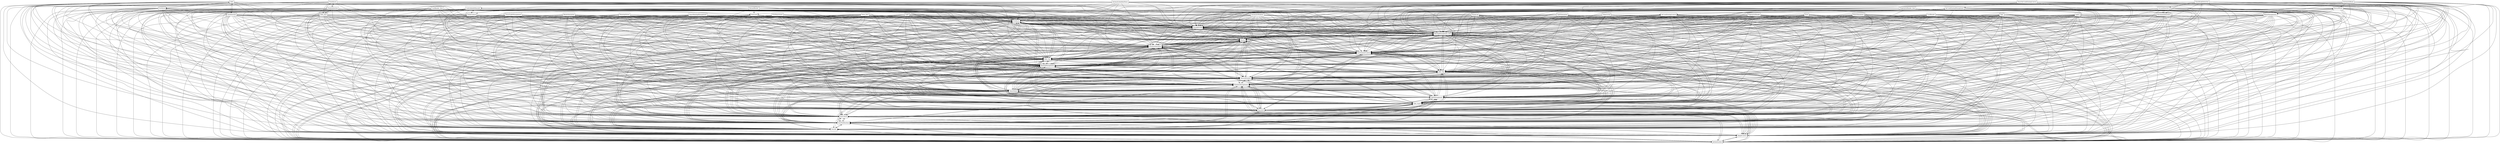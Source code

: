 digraph{
graph [rankdir=TB];
node [shape=box];
edge [arrowhead=normal];
0[label="FloodAlarm",]
1[label="FireAlarm",]
2[label="FirstAidGroup",]
3[label="CardReader_Zero",]
4[label="Authentication",]
5[label="IntruseDetection",]
6[label="CardReader",]
7[label="ManualBlinds",]
8[label="MovementDetection",]
9[label="MusicSimulation",]
10[label="SmartLightManagement",]
11[label="SmartAirConditioningControl",]
12[label="SimpleControl",]
13[label="Light",]
14[label="Lights",]
15[label="DimmingValues",]
16[label="BlindsSimulation",]
17[label="AutomaticAudiobyHours",]
18[label="SmartHeatingManagement",]
19[label="DoorLock",]
20[label="Security",]
21[label="FireDepartment",]
22[label="OtherGroup",]
23[label="SMS",]
24[label="UserNotifications",]
25[label="FireControl",]
26[label="Siren",]
27[label="Password",]
28[label="SMS_Three",]
29[label="PhoneCall",]
30[label="LightManagement",]
31[label="SmartHome",]
32[label="LightSimulation",]
33[label="KeypadReader",]
34[label="GasAlarm",]
35[label="FloodsDetection",]
36[label="WindowsManagement",]
37[label="FingerprintReader_Zero",]
38[label="ManualWindows",]
39[label="Mail",]
40[label="AutomaticWindows",]
41[label="AutomaticBlinds",]
42[label="ControlAudioManually",]
43[label="SMS_One",]
44[label="GasDetection",]
45[label="GlassBrakeDetection",]
46[label="SMS_Zero",]
47[label="Siren_Zero",]
48[label="HeatingManagement",]
49[label="SMS_Two",]
50[label="AirConditioningManagement",]
51[label="EnvironmentControl",]
52[label="BlindsManagement",]
53[label="PresenceSimulator",]
54[label="FingerprintReader",]
55[label="Alarms",]
56[label="HeatingManagement_Zero",]
57[label="AirConditioningControl",]
58[label="AudioControl",]
0->1[label="",]
0->2[label="",]
0->4[label="",]
0->12[label="",]
0->20[label="",]
0->24[label="",]
0->25[label="",]
0->27[label="",]
0->28[label="",]
0->30[label="",]
0->31[label="",]
0->35[label="",]
0->36[label="",]
0->38[label="",]
0->43[label="",]
0->46[label="",]
0->48[label="",]
0->49[label="",]
0->51[label="",]
0->53[label="",]
0->55[label="",]
0->56[label="",]
1->2[label="",]
1->4[label="",]
1->12[label="",]
1->20[label="",]
1->24[label="",]
1->25[label="",]
1->27[label="",]
1->28[label="",]
1->30[label="",]
1->31[label="",]
1->36[label="",]
1->38[label="",]
1->43[label="",]
1->48[label="",]
1->49[label="",]
1->51[label="",]
1->53[label="",]
1->55[label="",]
1->56[label="",]
2->1[label="",]
2->4[label="",]
2->12[label="",]
2->20[label="",]
2->24[label="",]
2->25[label="",]
2->27[label="",]
2->28[label="",]
2->30[label="",]
2->31[label="",]
2->36[label="",]
2->38[label="",]
2->43[label="",]
2->48[label="",]
2->49[label="",]
2->51[label="",]
2->53[label="",]
2->55[label="",]
2->56[label="",]
3->1[label="",]
3->2[label="",]
3->4[label="",]
3->12[label="",]
3->19[label="",]
3->20[label="",]
3->24[label="",]
3->25[label="",]
3->27[label="",]
3->28[label="",]
3->30[label="",]
3->31[label="",]
3->36[label="",]
3->38[label="",]
3->43[label="",]
3->48[label="",]
3->49[label="",]
3->51[label="",]
3->53[label="",]
3->55[label="",]
3->56[label="",]
4->1[label="",]
4->2[label="",]
4->12[label="",]
4->20[label="",]
4->24[label="",]
4->25[label="",]
4->27[label="",]
4->28[label="",]
4->30[label="",]
4->31[label="",]
4->36[label="",]
4->38[label="",]
4->43[label="",]
4->48[label="",]
4->49[label="",]
4->51[label="",]
4->53[label="",]
4->55[label="",]
4->56[label="",]
5->1[label="",]
5->2[label="",]
5->4[label="",]
5->8[label="",]
5->12[label="",]
5->20[label="",]
5->24[label="",]
5->25[label="",]
5->27[label="",]
5->28[label="",]
5->30[label="",]
5->31[label="",]
5->36[label="",]
5->38[label="",]
5->43[label="",]
5->48[label="",]
5->49[label="",]
5->51[label="",]
5->53[label="",]
5->55[label="",]
5->56[label="",]
6->1[label="",]
6->2[label="",]
6->4[label="",]
6->12[label="",]
6->20[label="",]
6->24[label="",]
6->25[label="",]
6->27[label="",]
6->28[label="",]
6->30[label="",]
6->31[label="",]
6->36[label="",]
6->38[label="",]
6->43[label="",]
6->48[label="",]
6->49[label="",]
6->51[label="",]
6->53[label="",]
6->55[label="",]
6->56[label="",]
7->1[label="",]
7->2[label="",]
7->4[label="",]
7->12[label="",]
7->20[label="",]
7->24[label="",]
7->25[label="",]
7->27[label="",]
7->28[label="",]
7->30[label="",]
7->31[label="",]
7->36[label="",]
7->38[label="",]
7->43[label="",]
7->48[label="",]
7->49[label="",]
7->51[label="",]
7->52[label="",]
7->53[label="",]
7->55[label="",]
7->56[label="",]
8->1[label="",]
8->2[label="",]
8->4[label="",]
8->5[label="",]
8->12[label="",]
8->20[label="",]
8->24[label="",]
8->25[label="",]
8->27[label="",]
8->28[label="",]
8->30[label="",]
8->31[label="",]
8->36[label="",]
8->38[label="",]
8->43[label="",]
8->48[label="",]
8->49[label="",]
8->51[label="",]
8->53[label="",]
8->55[label="",]
8->56[label="",]
9->1[label="",]
9->2[label="",]
9->4[label="",]
9->12[label="",]
9->20[label="",]
9->24[label="",]
9->25[label="",]
9->27[label="",]
9->28[label="",]
9->30[label="",]
9->31[label="",]
9->36[label="",]
9->38[label="",]
9->43[label="",]
9->48[label="",]
9->49[label="",]
9->51[label="",]
9->53[label="",]
9->55[label="",]
9->56[label="",]
10->1[label="",]
10->2[label="",]
10->4[label="",]
10->12[label="",]
10->20[label="",]
10->24[label="",]
10->25[label="",]
10->27[label="",]
10->28[label="",]
10->30[label="",]
10->31[label="",]
10->36[label="",]
10->38[label="",]
10->43[label="",]
10->48[label="",]
10->49[label="",]
10->51[label="",]
10->53[label="",]
10->55[label="",]
10->56[label="",]
11->1[label="",]
11->2[label="",]
11->4[label="",]
11->12[label="",]
11->20[label="",]
11->24[label="",]
11->25[label="",]
11->27[label="",]
11->28[label="",]
11->30[label="",]
11->31[label="",]
11->36[label="",]
11->38[label="",]
11->43[label="",]
11->48[label="",]
11->49[label="",]
11->50[label="",]
11->51[label="",]
11->53[label="",]
11->55[label="",]
11->56[label="",]
11->57[label="",]
12->1[label="",]
12->2[label="",]
12->4[label="",]
12->20[label="",]
12->24[label="",]
12->25[label="",]
12->27[label="",]
12->28[label="",]
12->30[label="",]
12->31[label="",]
12->36[label="",]
12->38[label="",]
12->43[label="",]
12->48[label="",]
12->49[label="",]
12->51[label="",]
12->53[label="",]
12->55[label="",]
12->56[label="",]
13->1[label="",]
13->2[label="",]
13->4[label="",]
13->12[label="",]
13->20[label="",]
13->24[label="",]
13->25[label="",]
13->27[label="",]
13->28[label="",]
13->30[label="",]
13->31[label="",]
13->36[label="",]
13->38[label="",]
13->43[label="",]
13->48[label="",]
13->49[label="",]
13->51[label="",]
13->53[label="",]
13->55[label="",]
13->56[label="",]
14->1[label="",]
14->2[label="",]
14->4[label="",]
14->12[label="",]
14->20[label="",]
14->24[label="",]
14->25[label="",]
14->27[label="",]
14->28[label="",]
14->30[label="",]
14->31[label="",]
14->36[label="",]
14->38[label="",]
14->43[label="",]
14->48[label="",]
14->49[label="",]
14->51[label="",]
14->53[label="",]
14->55[label="",]
14->56[label="",]
15->1[label="",]
15->2[label="",]
15->4[label="",]
15->12[label="",]
15->20[label="",]
15->24[label="",]
15->25[label="",]
15->27[label="",]
15->28[label="",]
15->30[label="",]
15->31[label="",]
15->36[label="",]
15->38[label="",]
15->43[label="",]
15->48[label="",]
15->49[label="",]
15->51[label="",]
15->53[label="",]
15->55[label="",]
15->56[label="",]
16->1[label="",]
16->2[label="",]
16->4[label="",]
16->12[label="",]
16->20[label="",]
16->24[label="",]
16->25[label="",]
16->27[label="",]
16->28[label="",]
16->30[label="",]
16->31[label="",]
16->36[label="",]
16->38[label="",]
16->43[label="",]
16->48[label="",]
16->49[label="",]
16->51[label="",]
16->53[label="",]
16->55[label="",]
16->56[label="",]
17->1[label="",]
17->2[label="",]
17->4[label="",]
17->12[label="",]
17->20[label="",]
17->24[label="",]
17->25[label="",]
17->27[label="",]
17->28[label="",]
17->30[label="",]
17->31[label="",]
17->36[label="",]
17->38[label="",]
17->42[label="",]
17->43[label="",]
17->48[label="",]
17->49[label="",]
17->51[label="",]
17->53[label="",]
17->55[label="",]
17->56[label="",]
17->58[label="",]
18->1[label="",]
18->2[label="",]
18->4[label="",]
18->12[label="",]
18->20[label="",]
18->24[label="",]
18->25[label="",]
18->27[label="",]
18->28[label="",]
18->30[label="",]
18->31[label="",]
18->36[label="",]
18->38[label="",]
18->43[label="",]
18->48[label="",]
18->49[label="",]
18->51[label="",]
18->53[label="",]
18->55[label="",]
18->56[label="",]
19->1[label="",]
19->2[label="",]
19->4[label="",]
19->12[label="",]
19->20[label="",]
19->24[label="",]
19->25[label="",]
19->27[label="",]
19->28[label="",]
19->30[label="",]
19->31[label="",]
19->36[label="",]
19->38[label="",]
19->43[label="",]
19->48[label="",]
19->49[label="",]
19->51[label="",]
19->53[label="",]
19->55[label="",]
19->56[label="",]
20->1[label="",]
20->2[label="",]
20->4[label="",]
20->12[label="",]
20->24[label="",]
20->25[label="",]
20->27[label="",]
20->28[label="",]
20->30[label="",]
20->31[label="",]
20->36[label="",]
20->38[label="",]
20->43[label="",]
20->48[label="",]
20->49[label="",]
20->51[label="",]
20->53[label="",]
20->55[label="",]
20->56[label="",]
21->1[label="",]
21->2[label="",]
21->4[label="",]
21->12[label="",]
21->20[label="",]
21->24[label="",]
21->25[label="",]
21->27[label="",]
21->28[label="",]
21->30[label="",]
21->31[label="",]
21->36[label="",]
21->38[label="",]
21->43[label="",]
21->48[label="",]
21->49[label="",]
21->51[label="",]
21->53[label="",]
21->55[label="",]
21->56[label="",]
22->1[label="",]
22->2[label="",]
22->4[label="",]
22->12[label="",]
22->20[label="",]
22->24[label="",]
22->25[label="",]
22->27[label="",]
22->28[label="",]
22->30[label="",]
22->31[label="",]
22->36[label="",]
22->38[label="",]
22->43[label="",]
22->48[label="",]
22->49[label="",]
22->51[label="",]
22->53[label="",]
22->55[label="",]
22->56[label="",]
23->1[label="",]
23->2[label="",]
23->4[label="",]
23->12[label="",]
23->20[label="",]
23->24[label="",]
23->25[label="",]
23->27[label="",]
23->28[label="",]
23->30[label="",]
23->31[label="",]
23->34[label="",]
23->36[label="",]
23->38[label="",]
23->43[label="",]
23->44[label="",]
23->48[label="",]
23->49[label="",]
23->51[label="",]
23->53[label="",]
23->55[label="",]
23->56[label="",]
24->1[label="",]
24->2[label="",]
24->4[label="",]
24->12[label="",]
24->20[label="",]
24->25[label="",]
24->27[label="",]
24->28[label="",]
24->30[label="",]
24->31[label="",]
24->36[label="",]
24->38[label="",]
24->43[label="",]
24->48[label="",]
24->49[label="",]
24->51[label="",]
24->53[label="",]
24->55[label="",]
24->56[label="",]
25->1[label="",]
25->2[label="",]
25->4[label="",]
25->12[label="",]
25->20[label="",]
25->24[label="",]
25->27[label="",]
25->28[label="",]
25->30[label="",]
25->31[label="",]
25->36[label="",]
25->38[label="",]
25->43[label="",]
25->48[label="",]
25->49[label="",]
25->51[label="",]
25->53[label="",]
25->55[label="",]
25->56[label="",]
26->1[label="",]
26->2[label="",]
26->4[label="",]
26->12[label="",]
26->20[label="",]
26->24[label="",]
26->25[label="",]
26->27[label="",]
26->28[label="",]
26->30[label="",]
26->31[label="",]
26->36[label="",]
26->38[label="",]
26->43[label="",]
26->48[label="",]
26->49[label="",]
26->51[label="",]
26->53[label="",]
26->55[label="",]
26->56[label="",]
27->1[label="",]
27->2[label="",]
27->4[label="",]
27->12[label="",]
27->20[label="",]
27->24[label="",]
27->25[label="",]
27->28[label="",]
27->30[label="",]
27->31[label="",]
27->36[label="",]
27->38[label="",]
27->43[label="",]
27->48[label="",]
27->49[label="",]
27->51[label="",]
27->53[label="",]
27->55[label="",]
27->56[label="",]
28->1[label="",]
28->2[label="",]
28->4[label="",]
28->12[label="",]
28->20[label="",]
28->24[label="",]
28->25[label="",]
28->27[label="",]
28->30[label="",]
28->31[label="",]
28->36[label="",]
28->38[label="",]
28->43[label="",]
28->48[label="",]
28->49[label="",]
28->51[label="",]
28->53[label="",]
28->55[label="",]
28->56[label="",]
29->1[label="",]
29->2[label="",]
29->4[label="",]
29->12[label="",]
29->20[label="",]
29->24[label="",]
29->25[label="",]
29->27[label="",]
29->28[label="",]
29->30[label="",]
29->31[label="",]
29->36[label="",]
29->38[label="",]
29->43[label="",]
29->48[label="",]
29->49[label="",]
29->51[label="",]
29->53[label="",]
29->55[label="",]
29->56[label="",]
30->1[label="",]
30->2[label="",]
30->4[label="",]
30->12[label="",]
30->20[label="",]
30->24[label="",]
30->25[label="",]
30->27[label="",]
30->28[label="",]
30->31[label="",]
30->36[label="",]
30->38[label="",]
30->43[label="",]
30->48[label="",]
30->49[label="",]
30->51[label="",]
30->53[label="",]
30->55[label="",]
30->56[label="",]
31->1[label="",]
31->2[label="",]
31->4[label="",]
31->12[label="",]
31->20[label="",]
31->24[label="",]
31->25[label="",]
31->27[label="",]
31->28[label="",]
31->30[label="",]
31->36[label="",]
31->38[label="",]
31->43[label="",]
31->48[label="",]
31->49[label="",]
31->51[label="",]
31->53[label="",]
31->55[label="",]
31->56[label="",]
32->1[label="",]
32->2[label="",]
32->4[label="",]
32->12[label="",]
32->20[label="",]
32->24[label="",]
32->25[label="",]
32->27[label="",]
32->28[label="",]
32->30[label="",]
32->31[label="",]
32->36[label="",]
32->38[label="",]
32->43[label="",]
32->48[label="",]
32->49[label="",]
32->51[label="",]
32->53[label="",]
32->55[label="",]
32->56[label="",]
33->1[label="",]
33->2[label="",]
33->4[label="",]
33->12[label="",]
33->19[label="",]
33->20[label="",]
33->24[label="",]
33->25[label="",]
33->27[label="",]
33->28[label="",]
33->30[label="",]
33->31[label="",]
33->36[label="",]
33->38[label="",]
33->43[label="",]
33->48[label="",]
33->49[label="",]
33->51[label="",]
33->53[label="",]
33->55[label="",]
33->56[label="",]
34->1[label="",]
34->2[label="",]
34->4[label="",]
34->12[label="",]
34->20[label="",]
34->23[label="",]
34->24[label="",]
34->25[label="",]
34->27[label="",]
34->28[label="",]
34->30[label="",]
34->31[label="",]
34->36[label="",]
34->38[label="",]
34->43[label="",]
34->44[label="",]
34->48[label="",]
34->49[label="",]
34->51[label="",]
34->53[label="",]
34->55[label="",]
34->56[label="",]
35->0[label="",]
35->1[label="",]
35->2[label="",]
35->4[label="",]
35->12[label="",]
35->20[label="",]
35->24[label="",]
35->25[label="",]
35->27[label="",]
35->28[label="",]
35->30[label="",]
35->31[label="",]
35->36[label="",]
35->38[label="",]
35->43[label="",]
35->46[label="",]
35->48[label="",]
35->49[label="",]
35->51[label="",]
35->53[label="",]
35->55[label="",]
35->56[label="",]
36->1[label="",]
36->2[label="",]
36->4[label="",]
36->12[label="",]
36->20[label="",]
36->24[label="",]
36->25[label="",]
36->27[label="",]
36->28[label="",]
36->30[label="",]
36->31[label="",]
36->38[label="",]
36->43[label="",]
36->48[label="",]
36->49[label="",]
36->51[label="",]
36->53[label="",]
36->55[label="",]
36->56[label="",]
37->1[label="",]
37->2[label="",]
37->4[label="",]
37->12[label="",]
37->19[label="",]
37->20[label="",]
37->24[label="",]
37->25[label="",]
37->27[label="",]
37->28[label="",]
37->30[label="",]
37->31[label="",]
37->36[label="",]
37->38[label="",]
37->43[label="",]
37->48[label="",]
37->49[label="",]
37->51[label="",]
37->53[label="",]
37->55[label="",]
37->56[label="",]
38->1[label="",]
38->2[label="",]
38->4[label="",]
38->12[label="",]
38->20[label="",]
38->24[label="",]
38->25[label="",]
38->27[label="",]
38->28[label="",]
38->30[label="",]
38->31[label="",]
38->36[label="",]
38->43[label="",]
38->48[label="",]
38->49[label="",]
38->51[label="",]
38->53[label="",]
38->55[label="",]
38->56[label="",]
39->1[label="",]
39->2[label="",]
39->4[label="",]
39->12[label="",]
39->20[label="",]
39->24[label="",]
39->25[label="",]
39->27[label="",]
39->28[label="",]
39->30[label="",]
39->31[label="",]
39->36[label="",]
39->38[label="",]
39->43[label="",]
39->48[label="",]
39->49[label="",]
39->51[label="",]
39->53[label="",]
39->55[label="",]
39->56[label="",]
40->1[label="",]
40->2[label="",]
40->4[label="",]
40->12[label="",]
40->20[label="",]
40->24[label="",]
40->25[label="",]
40->27[label="",]
40->28[label="",]
40->30[label="",]
40->31[label="",]
40->36[label="",]
40->38[label="",]
40->43[label="",]
40->48[label="",]
40->49[label="",]
40->51[label="",]
40->53[label="",]
40->55[label="",]
40->56[label="",]
41->1[label="",]
41->2[label="",]
41->4[label="",]
41->7[label="",]
41->12[label="",]
41->20[label="",]
41->24[label="",]
41->25[label="",]
41->27[label="",]
41->28[label="",]
41->30[label="",]
41->31[label="",]
41->36[label="",]
41->38[label="",]
41->43[label="",]
41->48[label="",]
41->49[label="",]
41->51[label="",]
41->52[label="",]
41->53[label="",]
41->55[label="",]
41->56[label="",]
42->1[label="",]
42->2[label="",]
42->4[label="",]
42->12[label="",]
42->20[label="",]
42->24[label="",]
42->25[label="",]
42->27[label="",]
42->28[label="",]
42->30[label="",]
42->31[label="",]
42->36[label="",]
42->38[label="",]
42->43[label="",]
42->48[label="",]
42->49[label="",]
42->51[label="",]
42->53[label="",]
42->55[label="",]
42->56[label="",]
42->58[label="",]
43->1[label="",]
43->2[label="",]
43->4[label="",]
43->12[label="",]
43->20[label="",]
43->24[label="",]
43->25[label="",]
43->27[label="",]
43->28[label="",]
43->30[label="",]
43->31[label="",]
43->36[label="",]
43->38[label="",]
43->48[label="",]
43->49[label="",]
43->51[label="",]
43->53[label="",]
43->55[label="",]
43->56[label="",]
44->1[label="",]
44->2[label="",]
44->4[label="",]
44->12[label="",]
44->20[label="",]
44->23[label="",]
44->24[label="",]
44->25[label="",]
44->27[label="",]
44->28[label="",]
44->30[label="",]
44->31[label="",]
44->34[label="",]
44->36[label="",]
44->38[label="",]
44->43[label="",]
44->48[label="",]
44->49[label="",]
44->51[label="",]
44->53[label="",]
44->55[label="",]
44->56[label="",]
45->1[label="",]
45->2[label="",]
45->4[label="",]
45->5[label="",]
45->8[label="",]
45->12[label="",]
45->20[label="",]
45->24[label="",]
45->25[label="",]
45->27[label="",]
45->28[label="",]
45->30[label="",]
45->31[label="",]
45->36[label="",]
45->38[label="",]
45->43[label="",]
45->48[label="",]
45->49[label="",]
45->51[label="",]
45->53[label="",]
45->55[label="",]
45->56[label="",]
46->0[label="",]
46->1[label="",]
46->2[label="",]
46->4[label="",]
46->12[label="",]
46->20[label="",]
46->24[label="",]
46->25[label="",]
46->27[label="",]
46->28[label="",]
46->30[label="",]
46->31[label="",]
46->35[label="",]
46->36[label="",]
46->38[label="",]
46->43[label="",]
46->48[label="",]
46->49[label="",]
46->51[label="",]
46->53[label="",]
46->55[label="",]
46->56[label="",]
47->1[label="",]
47->2[label="",]
47->4[label="",]
47->12[label="",]
47->20[label="",]
47->24[label="",]
47->25[label="",]
47->27[label="",]
47->28[label="",]
47->30[label="",]
47->31[label="",]
47->36[label="",]
47->38[label="",]
47->43[label="",]
47->48[label="",]
47->49[label="",]
47->51[label="",]
47->53[label="",]
47->55[label="",]
47->56[label="",]
48->1[label="",]
48->2[label="",]
48->4[label="",]
48->12[label="",]
48->20[label="",]
48->24[label="",]
48->25[label="",]
48->27[label="",]
48->28[label="",]
48->30[label="",]
48->31[label="",]
48->36[label="",]
48->38[label="",]
48->43[label="",]
48->49[label="",]
48->51[label="",]
48->53[label="",]
48->55[label="",]
48->56[label="",]
49->1[label="",]
49->2[label="",]
49->4[label="",]
49->12[label="",]
49->20[label="",]
49->24[label="",]
49->25[label="",]
49->27[label="",]
49->28[label="",]
49->30[label="",]
49->31[label="",]
49->36[label="",]
49->38[label="",]
49->43[label="",]
49->48[label="",]
49->51[label="",]
49->53[label="",]
49->55[label="",]
49->56[label="",]
50->1[label="",]
50->2[label="",]
50->4[label="",]
50->12[label="",]
50->20[label="",]
50->24[label="",]
50->25[label="",]
50->27[label="",]
50->28[label="",]
50->30[label="",]
50->31[label="",]
50->36[label="",]
50->38[label="",]
50->43[label="",]
50->48[label="",]
50->49[label="",]
50->51[label="",]
50->53[label="",]
50->55[label="",]
50->56[label="",]
50->57[label="",]
51->1[label="",]
51->2[label="",]
51->4[label="",]
51->12[label="",]
51->20[label="",]
51->24[label="",]
51->25[label="",]
51->27[label="",]
51->28[label="",]
51->30[label="",]
51->31[label="",]
51->36[label="",]
51->38[label="",]
51->43[label="",]
51->48[label="",]
51->49[label="",]
51->53[label="",]
51->55[label="",]
51->56[label="",]
52->1[label="",]
52->2[label="",]
52->4[label="",]
52->7[label="",]
52->12[label="",]
52->20[label="",]
52->24[label="",]
52->25[label="",]
52->27[label="",]
52->28[label="",]
52->30[label="",]
52->31[label="",]
52->36[label="",]
52->38[label="",]
52->43[label="",]
52->48[label="",]
52->49[label="",]
52->51[label="",]
52->53[label="",]
52->55[label="",]
52->56[label="",]
53->1[label="",]
53->2[label="",]
53->4[label="",]
53->12[label="",]
53->20[label="",]
53->24[label="",]
53->25[label="",]
53->27[label="",]
53->28[label="",]
53->30[label="",]
53->31[label="",]
53->36[label="",]
53->38[label="",]
53->43[label="",]
53->48[label="",]
53->49[label="",]
53->51[label="",]
53->55[label="",]
53->56[label="",]
54->1[label="",]
54->2[label="",]
54->4[label="",]
54->12[label="",]
54->20[label="",]
54->24[label="",]
54->25[label="",]
54->27[label="",]
54->28[label="",]
54->30[label="",]
54->31[label="",]
54->36[label="",]
54->38[label="",]
54->43[label="",]
54->48[label="",]
54->49[label="",]
54->51[label="",]
54->53[label="",]
54->55[label="",]
54->56[label="",]
55->1[label="",]
55->2[label="",]
55->4[label="",]
55->12[label="",]
55->20[label="",]
55->24[label="",]
55->25[label="",]
55->27[label="",]
55->28[label="",]
55->30[label="",]
55->31[label="",]
55->36[label="",]
55->38[label="",]
55->43[label="",]
55->48[label="",]
55->49[label="",]
55->51[label="",]
55->53[label="",]
55->56[label="",]
56->1[label="",]
56->2[label="",]
56->4[label="",]
56->12[label="",]
56->20[label="",]
56->24[label="",]
56->25[label="",]
56->27[label="",]
56->28[label="",]
56->30[label="",]
56->31[label="",]
56->36[label="",]
56->38[label="",]
56->43[label="",]
56->48[label="",]
56->49[label="",]
56->51[label="",]
56->53[label="",]
56->55[label="",]
57->1[label="",]
57->2[label="",]
57->4[label="",]
57->12[label="",]
57->20[label="",]
57->24[label="",]
57->25[label="",]
57->27[label="",]
57->28[label="",]
57->30[label="",]
57->31[label="",]
57->36[label="",]
57->38[label="",]
57->43[label="",]
57->48[label="",]
57->49[label="",]
57->50[label="",]
57->51[label="",]
57->53[label="",]
57->55[label="",]
57->56[label="",]
58->1[label="",]
58->2[label="",]
58->4[label="",]
58->12[label="",]
58->20[label="",]
58->24[label="",]
58->25[label="",]
58->27[label="",]
58->28[label="",]
58->30[label="",]
58->31[label="",]
58->36[label="",]
58->38[label="",]
58->42[label="",]
58->43[label="",]
58->48[label="",]
58->49[label="",]
58->51[label="",]
58->53[label="",]
58->55[label="",]
58->56[label="",]
}
